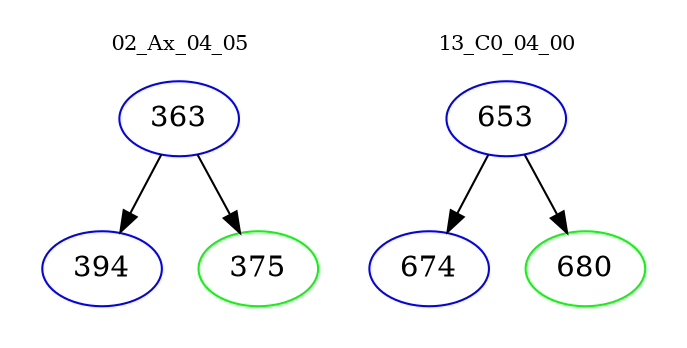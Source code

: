 digraph{
subgraph cluster_0 {
color = white
label = "02_Ax_04_05";
fontsize=10;
T0_363 [label="363", color="blue"]
T0_363 -> T0_394 [color="black"]
T0_394 [label="394", color="blue"]
T0_363 -> T0_375 [color="black"]
T0_375 [label="375", color="green"]
}
subgraph cluster_1 {
color = white
label = "13_C0_04_00";
fontsize=10;
T1_653 [label="653", color="blue"]
T1_653 -> T1_674 [color="black"]
T1_674 [label="674", color="blue"]
T1_653 -> T1_680 [color="black"]
T1_680 [label="680", color="green"]
}
}
